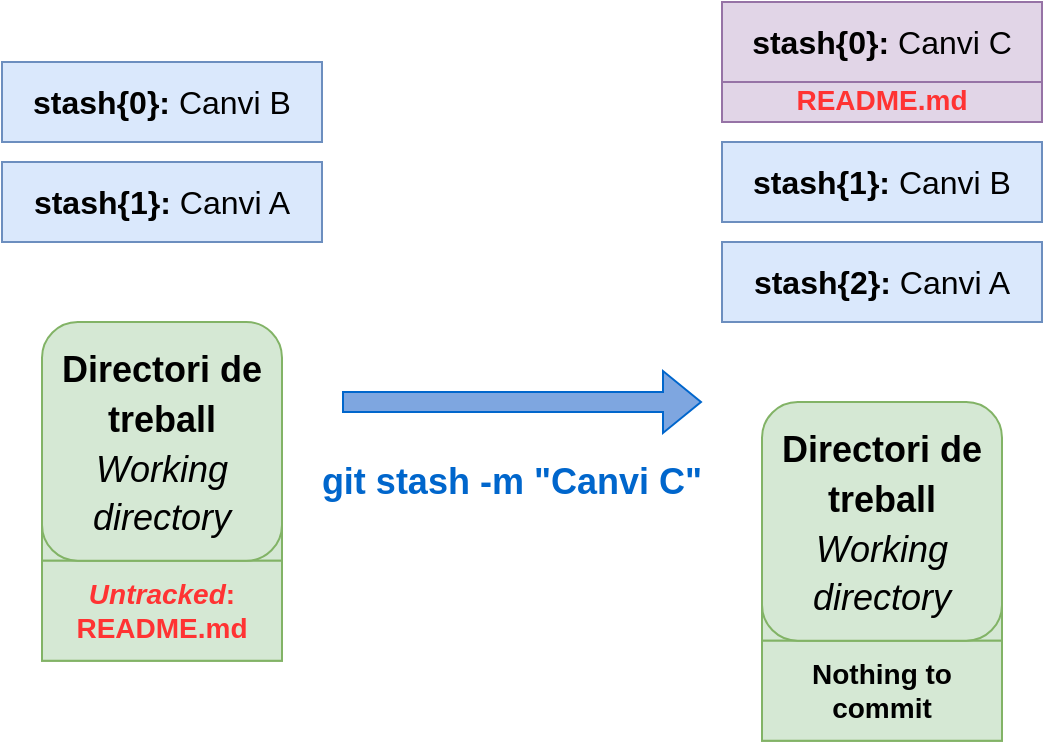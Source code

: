 <mxfile version="24.8.0">
  <diagram name="Pàgina-1" id="oMXp2A7B2WiK8wNI1ypx">
    <mxGraphModel dx="1434" dy="754" grid="1" gridSize="10" guides="1" tooltips="1" connect="1" arrows="1" fold="1" page="1" pageScale="1" pageWidth="827" pageHeight="1169" math="0" shadow="0">
      <root>
        <mxCell id="0" />
        <mxCell id="1" parent="0" />
        <mxCell id="DcFeNVow8eWx_2YF7XhF-1" value="&lt;font style=&quot;font-size: 16px;&quot;&gt;&lt;b&gt;stash{0}:&lt;/b&gt; Canvi B&lt;/font&gt;" style="rounded=0;whiteSpace=wrap;html=1;fillColor=#dae8fc;strokeColor=#6c8ebf;" vertex="1" parent="1">
          <mxGeometry x="150" y="140" width="160" height="40" as="geometry" />
        </mxCell>
        <mxCell id="DcFeNVow8eWx_2YF7XhF-2" value="&lt;font style=&quot;font-size: 16px;&quot;&gt;&lt;b&gt;stash{1}:&lt;/b&gt; Canvi A&lt;/font&gt;" style="rounded=0;whiteSpace=wrap;html=1;fillColor=#dae8fc;strokeColor=#6c8ebf;" vertex="1" parent="1">
          <mxGeometry x="150" y="190" width="160" height="40" as="geometry" />
        </mxCell>
        <mxCell id="DcFeNVow8eWx_2YF7XhF-8" value="List" style="swimlane;fontStyle=0;childLayout=stackLayout;horizontal=1;startSize=30;horizontalStack=0;resizeParent=1;resizeParentMax=0;resizeLast=0;collapsible=1;marginBottom=0;whiteSpace=wrap;html=1;fillColor=#d5e8d4;strokeColor=#82b366;" vertex="1" parent="1">
          <mxGeometry x="170" y="359.37" width="120" height="80" as="geometry">
            <mxRectangle x="10" y="380.63" width="60" height="30" as="alternateBounds" />
          </mxGeometry>
        </mxCell>
        <mxCell id="DcFeNVow8eWx_2YF7XhF-9" value="&lt;i&gt;Untracked&lt;/i&gt;: README.md" style="text;strokeColor=#82b366;fillColor=#d5e8d4;align=center;verticalAlign=middle;spacingLeft=4;spacingRight=4;overflow=hidden;points=[[0,0.5],[1,0.5]];portConstraint=eastwest;rotatable=0;whiteSpace=wrap;html=1;fontStyle=1;fontSize=14;fontColor=#FF3333;" vertex="1" parent="DcFeNVow8eWx_2YF7XhF-8">
          <mxGeometry y="30" width="120" height="50" as="geometry" />
        </mxCell>
        <mxCell id="DcFeNVow8eWx_2YF7XhF-10" value="&lt;b style=&quot;border-color: var(--border-color); font-size: 18px;&quot;&gt;Directori de treball&lt;/b&gt;&lt;br style=&quot;border-color: var(--border-color); font-size: 18px;&quot;&gt;&lt;i style=&quot;border-color: var(--border-color); font-size: 18px;&quot;&gt;Working directory&lt;/i&gt;" style="rounded=1;whiteSpace=wrap;html=1;fontSize=20;fillColor=#d5e8d4;strokeColor=#82b366;" vertex="1" parent="1">
          <mxGeometry x="170" y="270" width="120" height="119.37" as="geometry" />
        </mxCell>
        <mxCell id="DcFeNVow8eWx_2YF7XhF-11" value="" style="shape=flexArrow;endArrow=classic;html=1;rounded=0;fillColor=#7EA6E0;strokeColor=#0066CC;" edge="1" parent="1">
          <mxGeometry width="50" height="50" relative="1" as="geometry">
            <mxPoint x="320" y="310" as="sourcePoint" />
            <mxPoint x="500" y="310" as="targetPoint" />
          </mxGeometry>
        </mxCell>
        <mxCell id="DcFeNVow8eWx_2YF7XhF-12" value="&lt;b&gt;&lt;font color=&quot;#0066cc&quot; style=&quot;font-size: 18px;&quot;&gt;git stash -m &quot;Canvi C&quot;&lt;/font&gt;&lt;/b&gt;" style="text;html=1;align=center;verticalAlign=middle;whiteSpace=wrap;rounded=0;" vertex="1" parent="1">
          <mxGeometry x="300" y="330" width="210" height="40" as="geometry" />
        </mxCell>
        <mxCell id="DcFeNVow8eWx_2YF7XhF-13" value="&lt;font style=&quot;font-size: 16px;&quot;&gt;&lt;b&gt;stash{1}:&lt;/b&gt; Canvi B&lt;/font&gt;" style="rounded=0;whiteSpace=wrap;html=1;fillColor=#dae8fc;strokeColor=#6c8ebf;" vertex="1" parent="1">
          <mxGeometry x="510" y="180" width="160" height="40" as="geometry" />
        </mxCell>
        <mxCell id="DcFeNVow8eWx_2YF7XhF-14" value="&lt;font style=&quot;font-size: 16px;&quot;&gt;&lt;b&gt;stash{2}:&lt;/b&gt; Canvi A&lt;/font&gt;" style="rounded=0;whiteSpace=wrap;html=1;fillColor=#dae8fc;strokeColor=#6c8ebf;" vertex="1" parent="1">
          <mxGeometry x="510" y="230" width="160" height="40" as="geometry" />
        </mxCell>
        <mxCell id="DcFeNVow8eWx_2YF7XhF-15" value="List" style="swimlane;fontStyle=0;childLayout=stackLayout;horizontal=1;startSize=30;horizontalStack=0;resizeParent=1;resizeParentMax=0;resizeLast=0;collapsible=1;marginBottom=0;whiteSpace=wrap;html=1;fillColor=#d5e8d4;strokeColor=#82b366;" vertex="1" parent="1">
          <mxGeometry x="530" y="399.37" width="120" height="80" as="geometry">
            <mxRectangle x="10" y="380.63" width="60" height="30" as="alternateBounds" />
          </mxGeometry>
        </mxCell>
        <mxCell id="DcFeNVow8eWx_2YF7XhF-16" value="&lt;font color=&quot;#000000&quot;&gt;Nothing to commit&lt;/font&gt;" style="text;strokeColor=#82b366;fillColor=#d5e8d4;align=center;verticalAlign=middle;spacingLeft=4;spacingRight=4;overflow=hidden;points=[[0,0.5],[1,0.5]];portConstraint=eastwest;rotatable=0;whiteSpace=wrap;html=1;fontStyle=1;fontSize=14;fontColor=#FF3333;" vertex="1" parent="DcFeNVow8eWx_2YF7XhF-15">
          <mxGeometry y="30" width="120" height="50" as="geometry" />
        </mxCell>
        <mxCell id="DcFeNVow8eWx_2YF7XhF-17" value="&lt;b style=&quot;border-color: var(--border-color); font-size: 18px;&quot;&gt;Directori de treball&lt;/b&gt;&lt;br style=&quot;border-color: var(--border-color); font-size: 18px;&quot;&gt;&lt;i style=&quot;border-color: var(--border-color); font-size: 18px;&quot;&gt;Working directory&lt;/i&gt;" style="rounded=1;whiteSpace=wrap;html=1;fontSize=20;fillColor=#d5e8d4;strokeColor=#82b366;" vertex="1" parent="1">
          <mxGeometry x="530" y="310" width="120" height="119.37" as="geometry" />
        </mxCell>
        <mxCell id="DcFeNVow8eWx_2YF7XhF-21" value="" style="group" vertex="1" connectable="0" parent="1">
          <mxGeometry x="510" y="110" width="160" height="60" as="geometry" />
        </mxCell>
        <mxCell id="DcFeNVow8eWx_2YF7XhF-18" value="&lt;div&gt;&lt;span style=&quot;color: rgb(255, 51, 51); font-size: 14px; font-weight: 700;&quot;&gt;README.md&lt;/span&gt;&lt;br&gt;&lt;/div&gt;" style="rounded=0;whiteSpace=wrap;html=1;fillColor=#e1d5e7;strokeColor=#9673a6;verticalAlign=bottom;" vertex="1" parent="DcFeNVow8eWx_2YF7XhF-21">
          <mxGeometry width="160" height="60" as="geometry" />
        </mxCell>
        <mxCell id="DcFeNVow8eWx_2YF7XhF-20" value="&lt;font style=&quot;font-size: 16px;&quot;&gt;&lt;b&gt;stash{0}:&lt;/b&gt; Canvi C&lt;/font&gt;" style="rounded=0;whiteSpace=wrap;html=1;fillColor=#e1d5e7;strokeColor=#9673a6;" vertex="1" parent="DcFeNVow8eWx_2YF7XhF-21">
          <mxGeometry width="160" height="40" as="geometry" />
        </mxCell>
      </root>
    </mxGraphModel>
  </diagram>
</mxfile>
